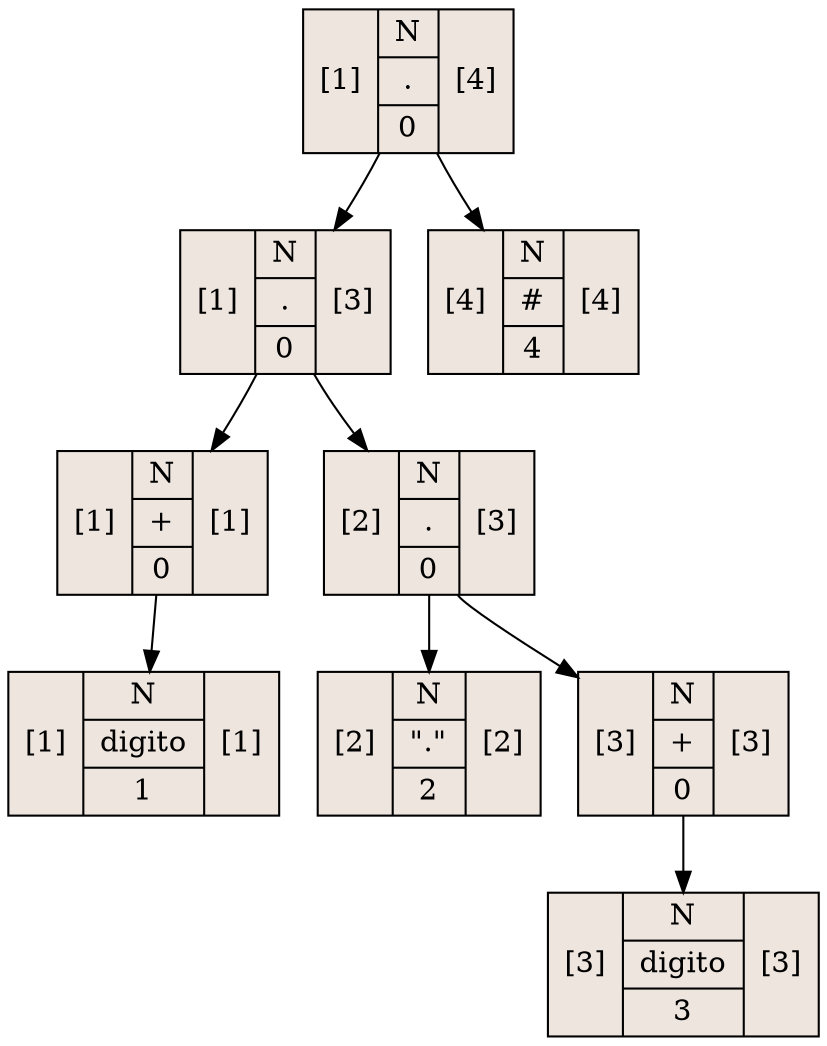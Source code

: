 digraph grafica{
rankdir=TB;
node [shape = record, style=filled, fillcolor=seashell2];
nodo18 [ label ="[1]|{N|.|0}|[4]"];
nodo16 [ label ="[1]|{N|.|0}|[3]"];
nodo11 [ label ="[1]|{N|+|0}|[1]"];
nodo10 [ label ="[1]|{N|{digito}|1}|[1]"];
nodo11:C0->nodo10
nodo16:C0->nodo11
nodo15 [ label ="[2]|{N|.|0}|[3]"];
nodo12 [ label ="[2]|{N|&quot;"+"."+"&quot;|2}|[2]"];
nodo15:C0->nodo12
nodo14 [ label ="[3]|{N|+|0}|[3]"];
nodo13 [ label ="[3]|{N|{digito}|3}|[3]"];
nodo14:C0->nodo13
nodo15:C1->nodo14
nodo16:C1->nodo15
nodo18:C0->nodo16
nodo17 [ label ="[4]|{N|#|4}|[4]"];
nodo18:C1->nodo17
}
